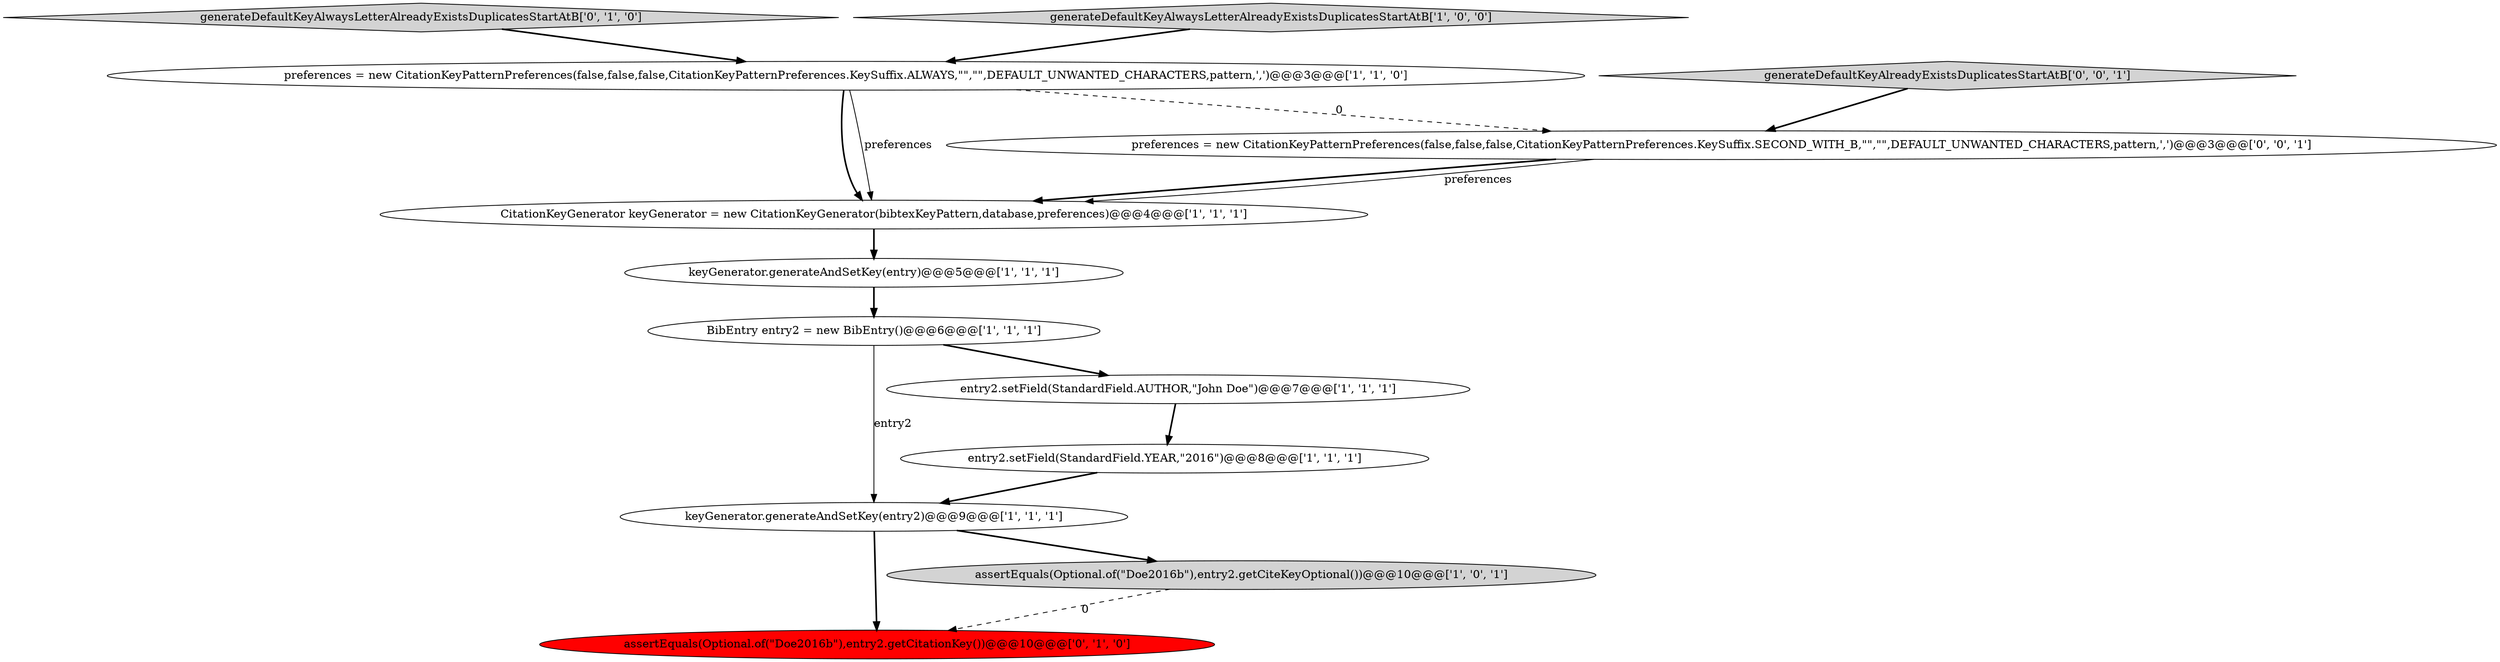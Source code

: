 digraph {
9 [style = filled, label = "generateDefaultKeyAlwaysLetterAlreadyExistsDuplicatesStartAtB['0', '1', '0']", fillcolor = lightgray, shape = diamond image = "AAA0AAABBB2BBB"];
2 [style = filled, label = "CitationKeyGenerator keyGenerator = new CitationKeyGenerator(bibtexKeyPattern,database,preferences)@@@4@@@['1', '1', '1']", fillcolor = white, shape = ellipse image = "AAA0AAABBB1BBB"];
0 [style = filled, label = "BibEntry entry2 = new BibEntry()@@@6@@@['1', '1', '1']", fillcolor = white, shape = ellipse image = "AAA0AAABBB1BBB"];
12 [style = filled, label = "generateDefaultKeyAlreadyExistsDuplicatesStartAtB['0', '0', '1']", fillcolor = lightgray, shape = diamond image = "AAA0AAABBB3BBB"];
8 [style = filled, label = "keyGenerator.generateAndSetKey(entry2)@@@9@@@['1', '1', '1']", fillcolor = white, shape = ellipse image = "AAA0AAABBB1BBB"];
3 [style = filled, label = "keyGenerator.generateAndSetKey(entry)@@@5@@@['1', '1', '1']", fillcolor = white, shape = ellipse image = "AAA0AAABBB1BBB"];
10 [style = filled, label = "assertEquals(Optional.of(\"Doe2016b\"),entry2.getCitationKey())@@@10@@@['0', '1', '0']", fillcolor = red, shape = ellipse image = "AAA1AAABBB2BBB"];
7 [style = filled, label = "preferences = new CitationKeyPatternPreferences(false,false,false,CitationKeyPatternPreferences.KeySuffix.ALWAYS,\"\",\"\",DEFAULT_UNWANTED_CHARACTERS,pattern,',')@@@3@@@['1', '1', '0']", fillcolor = white, shape = ellipse image = "AAA0AAABBB1BBB"];
1 [style = filled, label = "entry2.setField(StandardField.YEAR,\"2016\")@@@8@@@['1', '1', '1']", fillcolor = white, shape = ellipse image = "AAA0AAABBB1BBB"];
6 [style = filled, label = "generateDefaultKeyAlwaysLetterAlreadyExistsDuplicatesStartAtB['1', '0', '0']", fillcolor = lightgray, shape = diamond image = "AAA0AAABBB1BBB"];
11 [style = filled, label = "preferences = new CitationKeyPatternPreferences(false,false,false,CitationKeyPatternPreferences.KeySuffix.SECOND_WITH_B,\"\",\"\",DEFAULT_UNWANTED_CHARACTERS,pattern,',')@@@3@@@['0', '0', '1']", fillcolor = white, shape = ellipse image = "AAA0AAABBB3BBB"];
4 [style = filled, label = "assertEquals(Optional.of(\"Doe2016b\"),entry2.getCiteKeyOptional())@@@10@@@['1', '0', '1']", fillcolor = lightgray, shape = ellipse image = "AAA0AAABBB1BBB"];
5 [style = filled, label = "entry2.setField(StandardField.AUTHOR,\"John Doe\")@@@7@@@['1', '1', '1']", fillcolor = white, shape = ellipse image = "AAA0AAABBB1BBB"];
7->11 [style = dashed, label="0"];
5->1 [style = bold, label=""];
8->10 [style = bold, label=""];
1->8 [style = bold, label=""];
8->4 [style = bold, label=""];
6->7 [style = bold, label=""];
4->10 [style = dashed, label="0"];
9->7 [style = bold, label=""];
11->2 [style = bold, label=""];
7->2 [style = bold, label=""];
0->8 [style = solid, label="entry2"];
7->2 [style = solid, label="preferences"];
11->2 [style = solid, label="preferences"];
3->0 [style = bold, label=""];
2->3 [style = bold, label=""];
0->5 [style = bold, label=""];
12->11 [style = bold, label=""];
}
